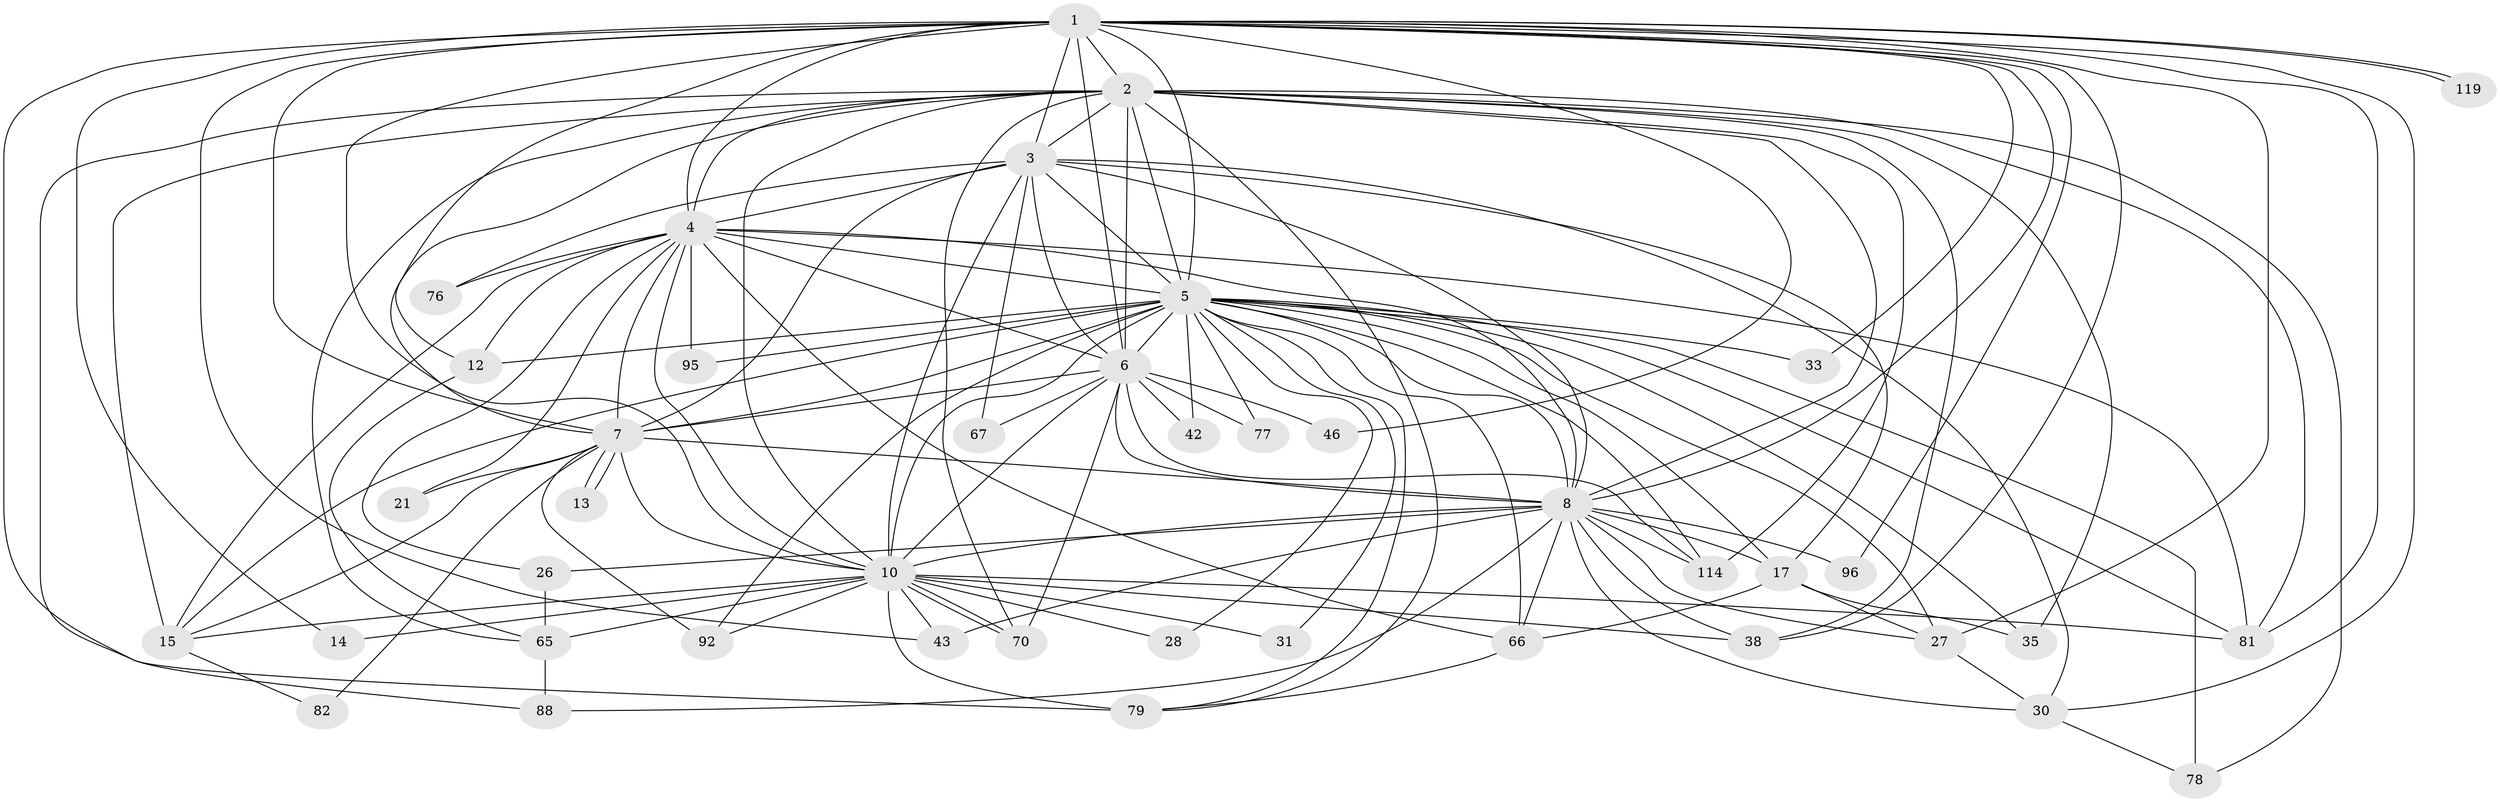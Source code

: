 // original degree distribution, {29: 0.006993006993006993, 31: 0.02097902097902098, 21: 0.006993006993006993, 18: 0.013986013986013986, 20: 0.013986013986013986, 33: 0.006993006993006993, 3: 0.24475524475524477, 4: 0.11188811188811189, 2: 0.5034965034965035, 5: 0.04195804195804196, 6: 0.013986013986013986, 8: 0.006993006993006993, 7: 0.006993006993006993}
// Generated by graph-tools (version 1.1) at 2025/17/03/04/25 18:17:42]
// undirected, 42 vertices, 132 edges
graph export_dot {
graph [start="1"]
  node [color=gray90,style=filled];
  1;
  2 [super="+36+51+61+72+62+73+98+29+49+41+84+83"];
  3 [super="+24+23+22+94+54"];
  4;
  5 [super="+53+11+18+68+9+45"];
  6;
  7 [super="+32+64"];
  8 [super="+16"];
  10 [super="+110+139+120+122+48+25+71+59"];
  12 [super="+40"];
  13;
  14;
  15 [super="+44+20"];
  17 [super="+132+133+100"];
  21;
  26;
  27 [super="+34"];
  28;
  30 [super="+80+101"];
  31;
  33;
  35;
  38 [super="+138+75"];
  42;
  43 [super="+126+137"];
  46;
  65 [super="+111+107"];
  66;
  67;
  70 [super="+103"];
  76;
  77 [super="+93"];
  78;
  79 [super="+85"];
  81 [super="+91+99"];
  82;
  88;
  92 [super="+104"];
  95;
  96;
  114 [super="+124"];
  119;
  1 -- 2 [weight=2];
  1 -- 3 [weight=5];
  1 -- 4;
  1 -- 5 [weight=2];
  1 -- 6;
  1 -- 7;
  1 -- 8;
  1 -- 10 [weight=2];
  1 -- 12;
  1 -- 14;
  1 -- 30;
  1 -- 33;
  1 -- 38;
  1 -- 46;
  1 -- 79;
  1 -- 81;
  1 -- 96;
  1 -- 119;
  1 -- 119;
  1 -- 43 [weight=2];
  1 -- 27;
  2 -- 3 [weight=3];
  2 -- 4 [weight=2];
  2 -- 5 [weight=6];
  2 -- 6 [weight=2];
  2 -- 7;
  2 -- 8 [weight=3];
  2 -- 10 [weight=4];
  2 -- 79;
  2 -- 114;
  2 -- 65;
  2 -- 38;
  2 -- 88;
  2 -- 15 [weight=3];
  2 -- 35 [weight=2];
  2 -- 70;
  2 -- 78;
  2 -- 81;
  3 -- 4;
  3 -- 5 [weight=6];
  3 -- 6;
  3 -- 7 [weight=3];
  3 -- 8 [weight=4];
  3 -- 10 [weight=4];
  3 -- 17;
  3 -- 67;
  3 -- 76;
  3 -- 30;
  4 -- 5 [weight=2];
  4 -- 6;
  4 -- 7;
  4 -- 8;
  4 -- 10;
  4 -- 12;
  4 -- 15;
  4 -- 21;
  4 -- 26;
  4 -- 66;
  4 -- 76;
  4 -- 95;
  4 -- 81;
  5 -- 6 [weight=3];
  5 -- 7 [weight=3];
  5 -- 8 [weight=6];
  5 -- 10 [weight=5];
  5 -- 27 [weight=2];
  5 -- 28;
  5 -- 31;
  5 -- 35;
  5 -- 42;
  5 -- 66;
  5 -- 77 [weight=2];
  5 -- 95;
  5 -- 114;
  5 -- 15 [weight=2];
  5 -- 79;
  5 -- 17;
  5 -- 78;
  5 -- 33;
  5 -- 12 [weight=4];
  5 -- 81;
  5 -- 92;
  6 -- 7 [weight=3];
  6 -- 8;
  6 -- 10 [weight=2];
  6 -- 42;
  6 -- 46;
  6 -- 67;
  6 -- 77;
  6 -- 114;
  6 -- 70;
  7 -- 8;
  7 -- 10;
  7 -- 13;
  7 -- 13;
  7 -- 21;
  7 -- 92;
  7 -- 82;
  7 -- 15;
  8 -- 10 [weight=7];
  8 -- 17 [weight=3];
  8 -- 26;
  8 -- 27;
  8 -- 30 [weight=2];
  8 -- 38;
  8 -- 43;
  8 -- 88;
  8 -- 96;
  8 -- 114;
  8 -- 66;
  10 -- 14;
  10 -- 15 [weight=2];
  10 -- 28;
  10 -- 31;
  10 -- 43;
  10 -- 65;
  10 -- 70;
  10 -- 70;
  10 -- 81;
  10 -- 79 [weight=2];
  10 -- 38;
  10 -- 92;
  12 -- 65;
  15 -- 82;
  17 -- 35;
  17 -- 66;
  17 -- 27;
  26 -- 65;
  27 -- 30;
  30 -- 78;
  65 -- 88;
  66 -- 79;
}
